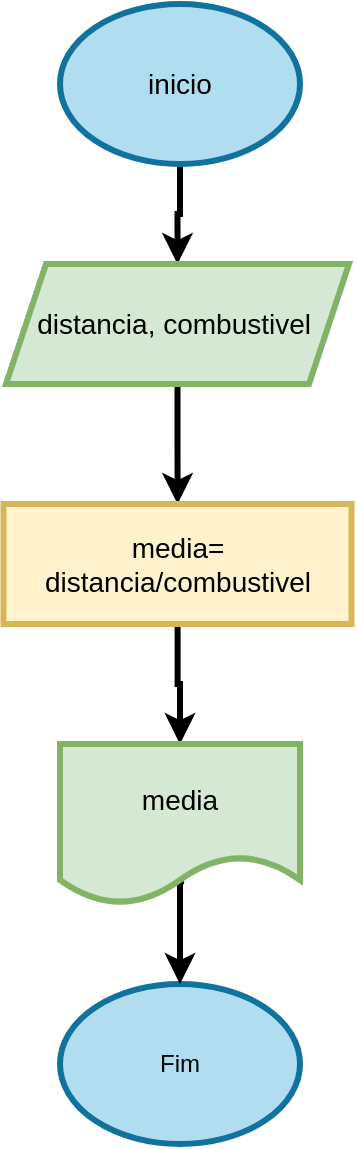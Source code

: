 <mxfile version="21.0.6" type="google"><diagram name="Página-1" id="B0v6oArXhe1TtYeFm-TP"><mxGraphModel grid="1" page="1" gridSize="10" guides="1" tooltips="1" connect="1" arrows="1" fold="1" pageScale="1" pageWidth="827" pageHeight="1169" math="0" shadow="0"><root><mxCell id="0"/><mxCell id="1" parent="0"/><mxCell id="ssZQJyYkfL9s2AgY14pe-4" value="" style="edgeStyle=orthogonalEdgeStyle;rounded=0;orthogonalLoop=1;jettySize=auto;html=1;strokeWidth=3;fontSize=14;" edge="1" parent="1" source="ssZQJyYkfL9s2AgY14pe-1" target="ssZQJyYkfL9s2AgY14pe-3"><mxGeometry relative="1" as="geometry"/></mxCell><mxCell id="ssZQJyYkfL9s2AgY14pe-1" value="inicio" style="ellipse;whiteSpace=wrap;html=1;fillColor=#b1ddf0;strokeColor=#10739e;strokeWidth=3;fontSize=14;" vertex="1" parent="1"><mxGeometry x="354" y="40" width="120" height="80" as="geometry"/></mxCell><mxCell id="ssZQJyYkfL9s2AgY14pe-2" value="Fim" style="ellipse;whiteSpace=wrap;html=1;fillColor=#b1ddf0;strokeColor=#10739e;strokeWidth=3;" vertex="1" parent="1"><mxGeometry x="354" y="530" width="120" height="80" as="geometry"/></mxCell><mxCell id="ssZQJyYkfL9s2AgY14pe-6" value="" style="edgeStyle=orthogonalEdgeStyle;rounded=0;orthogonalLoop=1;jettySize=auto;html=1;strokeWidth=3;fontSize=14;" edge="1" parent="1" source="ssZQJyYkfL9s2AgY14pe-3" target="ssZQJyYkfL9s2AgY14pe-5"><mxGeometry relative="1" as="geometry"/></mxCell><mxCell id="ssZQJyYkfL9s2AgY14pe-3" value="distancia, combustivel&amp;nbsp;" style="shape=parallelogram;perimeter=parallelogramPerimeter;whiteSpace=wrap;html=1;fixedSize=1;fillColor=#d5e8d4;strokeColor=#82b366;strokeWidth=3;fontSize=14;" vertex="1" parent="1"><mxGeometry x="327" y="170" width="171.5" height="60" as="geometry"/></mxCell><mxCell id="ssZQJyYkfL9s2AgY14pe-8" value="" style="edgeStyle=orthogonalEdgeStyle;rounded=0;orthogonalLoop=1;jettySize=auto;html=1;strokeWidth=3;fontSize=14;" edge="1" parent="1" source="ssZQJyYkfL9s2AgY14pe-5" target="ssZQJyYkfL9s2AgY14pe-7"><mxGeometry relative="1" as="geometry"/></mxCell><mxCell id="ssZQJyYkfL9s2AgY14pe-5" value="media= distancia/combustivel" style="whiteSpace=wrap;html=1;fillColor=#fff2cc;strokeColor=#d6b656;strokeWidth=3;fontSize=14;" vertex="1" parent="1"><mxGeometry x="325.75" y="290" width="174" height="60" as="geometry"/></mxCell><mxCell id="ssZQJyYkfL9s2AgY14pe-9" value="" style="edgeStyle=orthogonalEdgeStyle;rounded=0;orthogonalLoop=1;jettySize=auto;html=1;exitX=0.517;exitY=0.858;exitDx=0;exitDy=0;exitPerimeter=0;strokeWidth=3;fontSize=14;" edge="1" parent="1" source="ssZQJyYkfL9s2AgY14pe-7" target="ssZQJyYkfL9s2AgY14pe-2"><mxGeometry relative="1" as="geometry"><Array as="points"><mxPoint x="414" y="479"/></Array></mxGeometry></mxCell><mxCell id="ssZQJyYkfL9s2AgY14pe-7" value="media" style="shape=document;whiteSpace=wrap;html=1;boundedLbl=1;fillColor=#d5e8d4;strokeColor=#82b366;strokeWidth=3;fontSize=14;" vertex="1" parent="1"><mxGeometry x="354" y="410" width="120" height="80" as="geometry"/></mxCell></root></mxGraphModel></diagram></mxfile>